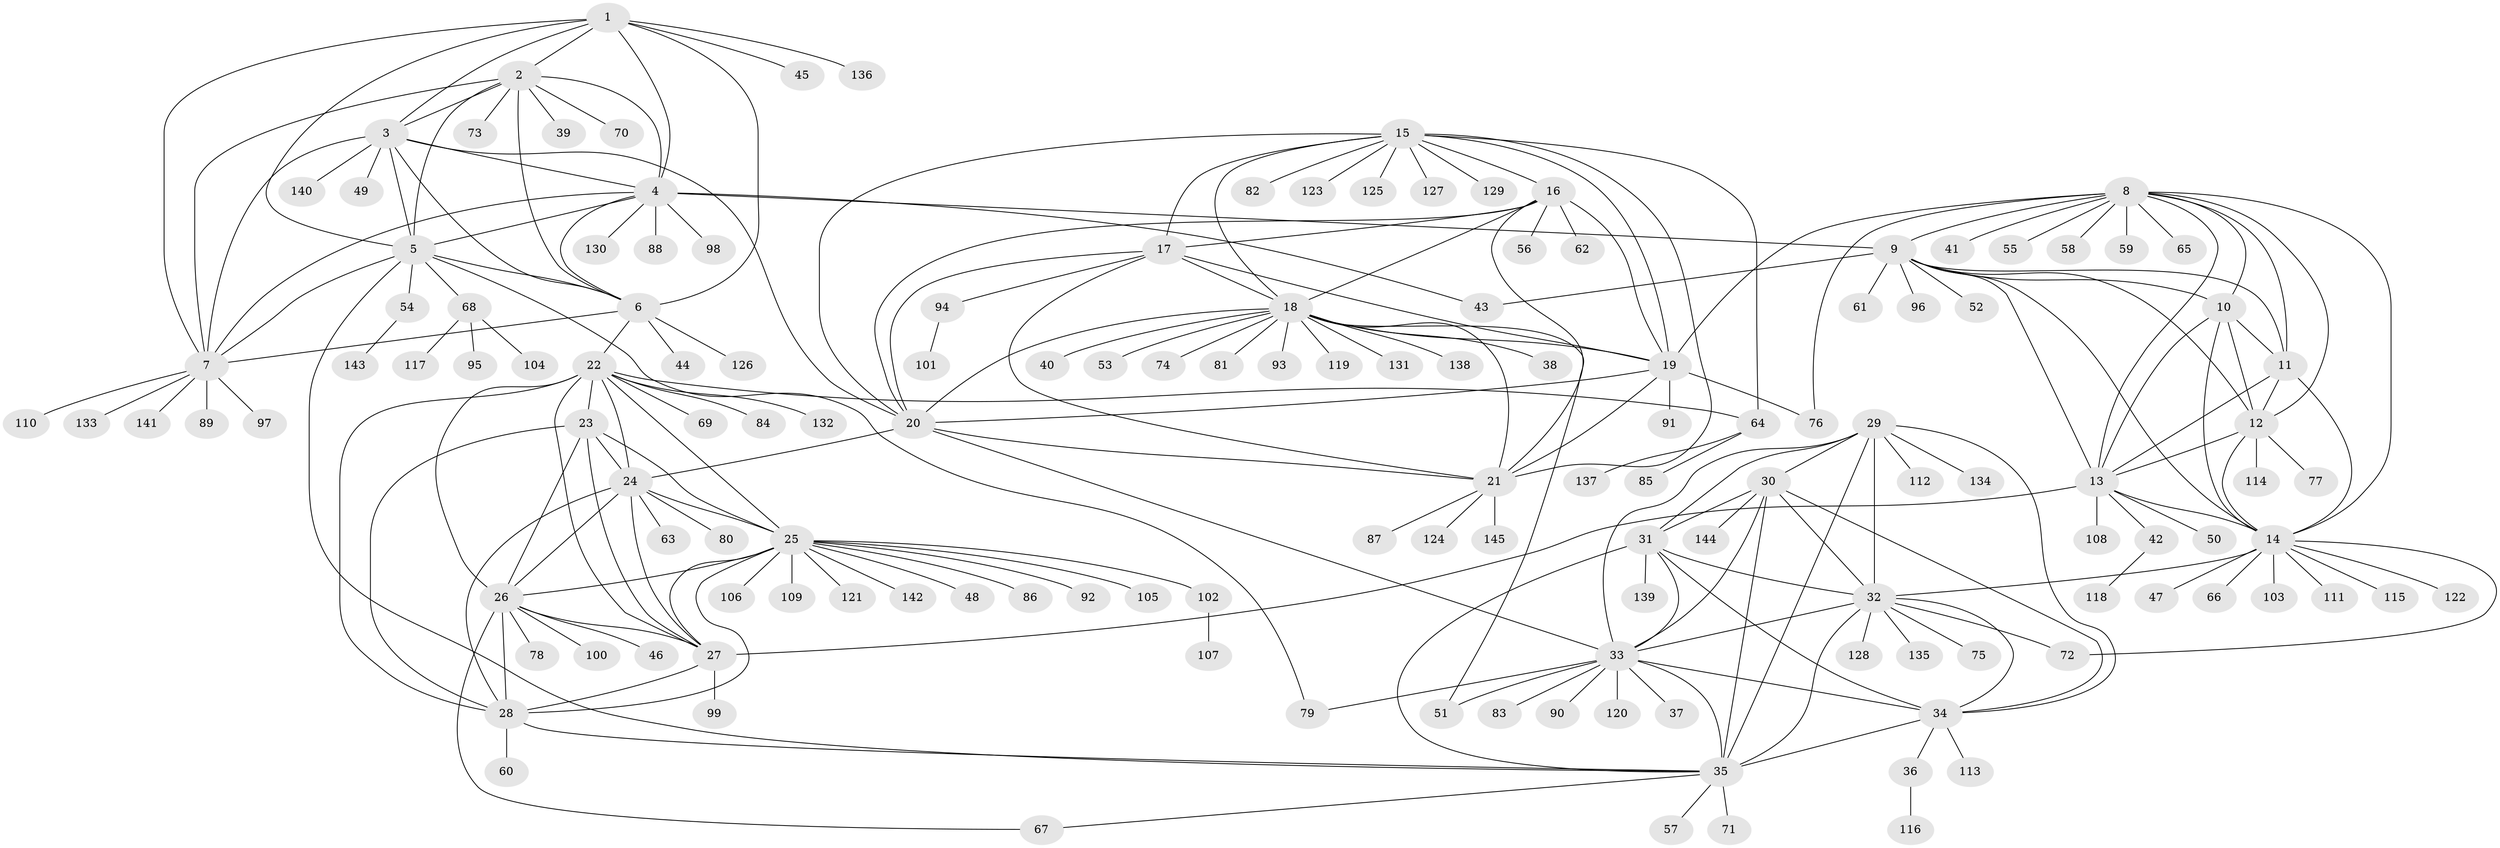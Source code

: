 // Generated by graph-tools (version 1.1) at 2025/50/03/09/25 03:50:28]
// undirected, 145 vertices, 232 edges
graph export_dot {
graph [start="1"]
  node [color=gray90,style=filled];
  1;
  2;
  3;
  4;
  5;
  6;
  7;
  8;
  9;
  10;
  11;
  12;
  13;
  14;
  15;
  16;
  17;
  18;
  19;
  20;
  21;
  22;
  23;
  24;
  25;
  26;
  27;
  28;
  29;
  30;
  31;
  32;
  33;
  34;
  35;
  36;
  37;
  38;
  39;
  40;
  41;
  42;
  43;
  44;
  45;
  46;
  47;
  48;
  49;
  50;
  51;
  52;
  53;
  54;
  55;
  56;
  57;
  58;
  59;
  60;
  61;
  62;
  63;
  64;
  65;
  66;
  67;
  68;
  69;
  70;
  71;
  72;
  73;
  74;
  75;
  76;
  77;
  78;
  79;
  80;
  81;
  82;
  83;
  84;
  85;
  86;
  87;
  88;
  89;
  90;
  91;
  92;
  93;
  94;
  95;
  96;
  97;
  98;
  99;
  100;
  101;
  102;
  103;
  104;
  105;
  106;
  107;
  108;
  109;
  110;
  111;
  112;
  113;
  114;
  115;
  116;
  117;
  118;
  119;
  120;
  121;
  122;
  123;
  124;
  125;
  126;
  127;
  128;
  129;
  130;
  131;
  132;
  133;
  134;
  135;
  136;
  137;
  138;
  139;
  140;
  141;
  142;
  143;
  144;
  145;
  1 -- 2;
  1 -- 3;
  1 -- 4;
  1 -- 5;
  1 -- 6;
  1 -- 7;
  1 -- 45;
  1 -- 136;
  2 -- 3;
  2 -- 4;
  2 -- 5;
  2 -- 6;
  2 -- 7;
  2 -- 39;
  2 -- 70;
  2 -- 73;
  3 -- 4;
  3 -- 5;
  3 -- 6;
  3 -- 7;
  3 -- 20;
  3 -- 49;
  3 -- 140;
  4 -- 5;
  4 -- 6;
  4 -- 7;
  4 -- 9;
  4 -- 43;
  4 -- 88;
  4 -- 98;
  4 -- 130;
  5 -- 6;
  5 -- 7;
  5 -- 35;
  5 -- 54;
  5 -- 68;
  5 -- 79;
  6 -- 7;
  6 -- 22;
  6 -- 44;
  6 -- 126;
  7 -- 89;
  7 -- 97;
  7 -- 110;
  7 -- 133;
  7 -- 141;
  8 -- 9;
  8 -- 10;
  8 -- 11;
  8 -- 12;
  8 -- 13;
  8 -- 14;
  8 -- 19;
  8 -- 41;
  8 -- 55;
  8 -- 58;
  8 -- 59;
  8 -- 65;
  8 -- 76;
  9 -- 10;
  9 -- 11;
  9 -- 12;
  9 -- 13;
  9 -- 14;
  9 -- 43;
  9 -- 52;
  9 -- 61;
  9 -- 96;
  10 -- 11;
  10 -- 12;
  10 -- 13;
  10 -- 14;
  11 -- 12;
  11 -- 13;
  11 -- 14;
  12 -- 13;
  12 -- 14;
  12 -- 77;
  12 -- 114;
  13 -- 14;
  13 -- 27;
  13 -- 42;
  13 -- 50;
  13 -- 108;
  14 -- 32;
  14 -- 47;
  14 -- 66;
  14 -- 72;
  14 -- 103;
  14 -- 111;
  14 -- 115;
  14 -- 122;
  15 -- 16;
  15 -- 17;
  15 -- 18;
  15 -- 19;
  15 -- 20;
  15 -- 21;
  15 -- 64;
  15 -- 82;
  15 -- 123;
  15 -- 125;
  15 -- 127;
  15 -- 129;
  16 -- 17;
  16 -- 18;
  16 -- 19;
  16 -- 20;
  16 -- 21;
  16 -- 56;
  16 -- 62;
  17 -- 18;
  17 -- 19;
  17 -- 20;
  17 -- 21;
  17 -- 94;
  18 -- 19;
  18 -- 20;
  18 -- 21;
  18 -- 38;
  18 -- 40;
  18 -- 51;
  18 -- 53;
  18 -- 74;
  18 -- 81;
  18 -- 93;
  18 -- 119;
  18 -- 131;
  18 -- 138;
  19 -- 20;
  19 -- 21;
  19 -- 76;
  19 -- 91;
  20 -- 21;
  20 -- 24;
  20 -- 33;
  21 -- 87;
  21 -- 124;
  21 -- 145;
  22 -- 23;
  22 -- 24;
  22 -- 25;
  22 -- 26;
  22 -- 27;
  22 -- 28;
  22 -- 64;
  22 -- 69;
  22 -- 84;
  22 -- 132;
  23 -- 24;
  23 -- 25;
  23 -- 26;
  23 -- 27;
  23 -- 28;
  24 -- 25;
  24 -- 26;
  24 -- 27;
  24 -- 28;
  24 -- 63;
  24 -- 80;
  25 -- 26;
  25 -- 27;
  25 -- 28;
  25 -- 48;
  25 -- 86;
  25 -- 92;
  25 -- 102;
  25 -- 105;
  25 -- 106;
  25 -- 109;
  25 -- 121;
  25 -- 142;
  26 -- 27;
  26 -- 28;
  26 -- 46;
  26 -- 67;
  26 -- 78;
  26 -- 100;
  27 -- 28;
  27 -- 99;
  28 -- 35;
  28 -- 60;
  29 -- 30;
  29 -- 31;
  29 -- 32;
  29 -- 33;
  29 -- 34;
  29 -- 35;
  29 -- 112;
  29 -- 134;
  30 -- 31;
  30 -- 32;
  30 -- 33;
  30 -- 34;
  30 -- 35;
  30 -- 144;
  31 -- 32;
  31 -- 33;
  31 -- 34;
  31 -- 35;
  31 -- 139;
  32 -- 33;
  32 -- 34;
  32 -- 35;
  32 -- 72;
  32 -- 75;
  32 -- 128;
  32 -- 135;
  33 -- 34;
  33 -- 35;
  33 -- 37;
  33 -- 51;
  33 -- 79;
  33 -- 83;
  33 -- 90;
  33 -- 120;
  34 -- 35;
  34 -- 36;
  34 -- 113;
  35 -- 57;
  35 -- 67;
  35 -- 71;
  36 -- 116;
  42 -- 118;
  54 -- 143;
  64 -- 85;
  64 -- 137;
  68 -- 95;
  68 -- 104;
  68 -- 117;
  94 -- 101;
  102 -- 107;
}
